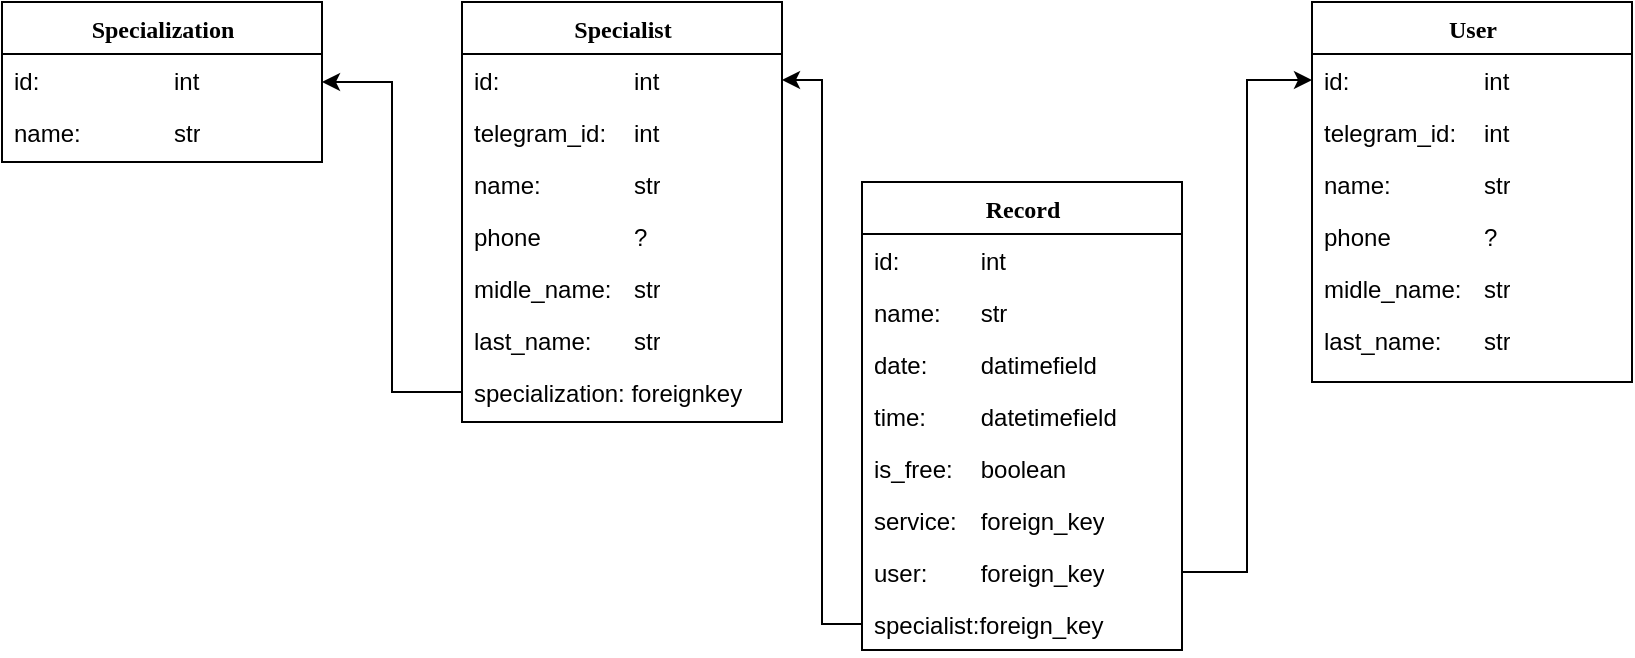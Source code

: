 <mxfile version="22.0.8" type="github">
  <diagram name="Page-1" id="6133507b-19e7-1e82-6fc7-422aa6c4b21f">
    <mxGraphModel dx="794" dy="432" grid="1" gridSize="10" guides="1" tooltips="1" connect="1" arrows="1" fold="1" page="1" pageScale="1" pageWidth="1100" pageHeight="850" background="none" math="0" shadow="0">
      <root>
        <mxCell id="0" />
        <mxCell id="1" parent="0" />
        <mxCell id="78961159f06e98e8-17" value="Record" style="swimlane;html=1;fontStyle=1;align=center;verticalAlign=top;childLayout=stackLayout;horizontal=1;startSize=26;horizontalStack=0;resizeParent=1;resizeLast=0;collapsible=1;marginBottom=0;swimlaneFillColor=#ffffff;rounded=0;shadow=0;comic=0;labelBackgroundColor=none;strokeWidth=1;fillColor=none;fontFamily=Verdana;fontSize=12" parent="1" vertex="1">
          <mxGeometry x="680" y="120" width="160" height="234" as="geometry" />
        </mxCell>
        <mxCell id="6m_9NpRFwRQ8YfE4Ni6v-10" value="id:&lt;span style=&quot;white-space: pre;&quot;&gt;&#x9;&lt;span style=&quot;white-space: pre;&quot;&gt;&#x9;&lt;/span&gt;&lt;/span&gt;int" style="text;html=1;strokeColor=none;fillColor=none;align=left;verticalAlign=top;spacingLeft=4;spacingRight=4;whiteSpace=wrap;overflow=hidden;rotatable=0;points=[[0,0.5],[1,0.5]];portConstraint=eastwest;" vertex="1" parent="78961159f06e98e8-17">
          <mxGeometry y="26" width="160" height="26" as="geometry" />
        </mxCell>
        <mxCell id="6m_9NpRFwRQ8YfE4Ni6v-11" value="name:&lt;span style=&quot;white-space: pre;&quot;&gt;&#x9;&lt;/span&gt;str" style="text;html=1;strokeColor=none;fillColor=none;align=left;verticalAlign=top;spacingLeft=4;spacingRight=4;whiteSpace=wrap;overflow=hidden;rotatable=0;points=[[0,0.5],[1,0.5]];portConstraint=eastwest;" vertex="1" parent="78961159f06e98e8-17">
          <mxGeometry y="52" width="160" height="26" as="geometry" />
        </mxCell>
        <mxCell id="6m_9NpRFwRQ8YfE4Ni6v-12" value="date:&lt;span style=&quot;white-space: pre;&quot;&gt;&#x9;&lt;/span&gt;datimefield" style="text;html=1;strokeColor=none;fillColor=none;align=left;verticalAlign=top;spacingLeft=4;spacingRight=4;whiteSpace=wrap;overflow=hidden;rotatable=0;points=[[0,0.5],[1,0.5]];portConstraint=eastwest;" vertex="1" parent="78961159f06e98e8-17">
          <mxGeometry y="78" width="160" height="26" as="geometry" />
        </mxCell>
        <mxCell id="6m_9NpRFwRQ8YfE4Ni6v-14" value="time: &lt;span style=&quot;white-space: pre;&quot;&gt;&#x9;&lt;/span&gt;datetimefield" style="text;html=1;strokeColor=none;fillColor=none;align=left;verticalAlign=top;spacingLeft=4;spacingRight=4;whiteSpace=wrap;overflow=hidden;rotatable=0;points=[[0,0.5],[1,0.5]];portConstraint=eastwest;" vertex="1" parent="78961159f06e98e8-17">
          <mxGeometry y="104" width="160" height="26" as="geometry" />
        </mxCell>
        <mxCell id="6m_9NpRFwRQ8YfE4Ni6v-13" value="is_free:&lt;span style=&quot;white-space: pre;&quot;&gt;&#x9;&lt;/span&gt;boolean" style="text;html=1;strokeColor=none;fillColor=none;align=left;verticalAlign=top;spacingLeft=4;spacingRight=4;whiteSpace=wrap;overflow=hidden;rotatable=0;points=[[0,0.5],[1,0.5]];portConstraint=eastwest;" vertex="1" parent="78961159f06e98e8-17">
          <mxGeometry y="130" width="160" height="26" as="geometry" />
        </mxCell>
        <mxCell id="6m_9NpRFwRQ8YfE4Ni6v-15" value="service:&lt;span style=&quot;white-space: pre;&quot;&gt;&#x9;&lt;/span&gt;foreign_key" style="text;html=1;strokeColor=none;fillColor=none;align=left;verticalAlign=top;spacingLeft=4;spacingRight=4;whiteSpace=wrap;overflow=hidden;rotatable=0;points=[[0,0.5],[1,0.5]];portConstraint=eastwest;" vertex="1" parent="78961159f06e98e8-17">
          <mxGeometry y="156" width="160" height="26" as="geometry" />
        </mxCell>
        <mxCell id="6m_9NpRFwRQ8YfE4Ni6v-16" value="user:&lt;span style=&quot;white-space: pre;&quot;&gt;&#x9;&lt;/span&gt;foreign_key" style="text;html=1;strokeColor=none;fillColor=none;align=left;verticalAlign=top;spacingLeft=4;spacingRight=4;whiteSpace=wrap;overflow=hidden;rotatable=0;points=[[0,0.5],[1,0.5]];portConstraint=eastwest;" vertex="1" parent="78961159f06e98e8-17">
          <mxGeometry y="182" width="160" height="26" as="geometry" />
        </mxCell>
        <mxCell id="6m_9NpRFwRQ8YfE4Ni6v-18" value="specialist:foreign_key" style="text;html=1;strokeColor=none;fillColor=none;align=left;verticalAlign=top;spacingLeft=4;spacingRight=4;whiteSpace=wrap;overflow=hidden;rotatable=0;points=[[0,0.5],[1,0.5]];portConstraint=eastwest;" vertex="1" parent="78961159f06e98e8-17">
          <mxGeometry y="208" width="160" height="26" as="geometry" />
        </mxCell>
        <mxCell id="78961159f06e98e8-43" value="User" style="swimlane;html=1;fontStyle=1;align=center;verticalAlign=top;childLayout=stackLayout;horizontal=1;startSize=26;horizontalStack=0;resizeParent=1;resizeLast=0;collapsible=1;marginBottom=0;swimlaneFillColor=#ffffff;rounded=0;shadow=0;comic=0;labelBackgroundColor=none;strokeWidth=1;fillColor=none;fontFamily=Verdana;fontSize=12" parent="1" vertex="1">
          <mxGeometry x="905" y="30" width="160" height="190" as="geometry" />
        </mxCell>
        <mxCell id="78961159f06e98e8-44" value="id:&lt;span style=&quot;white-space: pre;&quot;&gt;&#x9;&lt;span style=&quot;white-space: pre;&quot;&gt;&#x9;&lt;/span&gt;&lt;span style=&quot;white-space: pre;&quot;&gt;&#x9;&lt;/span&gt;&lt;/span&gt;int" style="text;html=1;strokeColor=none;fillColor=none;align=left;verticalAlign=top;spacingLeft=4;spacingRight=4;whiteSpace=wrap;overflow=hidden;rotatable=0;points=[[0,0.5],[1,0.5]];portConstraint=eastwest;" parent="78961159f06e98e8-43" vertex="1">
          <mxGeometry y="26" width="160" height="26" as="geometry" />
        </mxCell>
        <mxCell id="6k136JegJ5HbTWF9k8J5-5" value="telegram_id:&lt;span style=&quot;white-space: pre;&quot;&gt;&#x9;&lt;/span&gt;int" style="text;html=1;strokeColor=none;fillColor=none;align=left;verticalAlign=top;spacingLeft=4;spacingRight=4;whiteSpace=wrap;overflow=hidden;rotatable=0;points=[[0,0.5],[1,0.5]];portConstraint=eastwest;" parent="78961159f06e98e8-43" vertex="1">
          <mxGeometry y="52" width="160" height="26" as="geometry" />
        </mxCell>
        <mxCell id="6k136JegJ5HbTWF9k8J5-6" value="name:&lt;span style=&quot;white-space: pre;&quot;&gt;&#x9;&lt;span style=&quot;white-space: pre;&quot;&gt;&#x9;&lt;/span&gt;&lt;/span&gt;str" style="text;html=1;strokeColor=none;fillColor=none;align=left;verticalAlign=top;spacingLeft=4;spacingRight=4;whiteSpace=wrap;overflow=hidden;rotatable=0;points=[[0,0.5],[1,0.5]];portConstraint=eastwest;" parent="78961159f06e98e8-43" vertex="1">
          <mxGeometry y="78" width="160" height="26" as="geometry" />
        </mxCell>
        <mxCell id="6k136JegJ5HbTWF9k8J5-8" value="phone &lt;span style=&quot;white-space: pre;&quot;&gt;&#x9;&lt;/span&gt;&lt;span style=&quot;white-space: pre;&quot;&gt;&#x9;&lt;/span&gt;?" style="text;html=1;strokeColor=none;fillColor=none;align=left;verticalAlign=top;spacingLeft=4;spacingRight=4;whiteSpace=wrap;overflow=hidden;rotatable=0;points=[[0,0.5],[1,0.5]];portConstraint=eastwest;" parent="78961159f06e98e8-43" vertex="1">
          <mxGeometry y="104" width="160" height="26" as="geometry" />
        </mxCell>
        <mxCell id="6m_9NpRFwRQ8YfE4Ni6v-2" value="midle_name:&lt;span style=&quot;white-space: pre;&quot;&gt;&#x9;&lt;/span&gt;str" style="text;html=1;strokeColor=none;fillColor=none;align=left;verticalAlign=top;spacingLeft=4;spacingRight=4;whiteSpace=wrap;overflow=hidden;rotatable=0;points=[[0,0.5],[1,0.5]];portConstraint=eastwest;" vertex="1" parent="78961159f06e98e8-43">
          <mxGeometry y="130" width="160" height="26" as="geometry" />
        </mxCell>
        <mxCell id="6m_9NpRFwRQ8YfE4Ni6v-5" value="last_name:&lt;span style=&quot;white-space: pre;&quot;&gt;&#x9;&lt;/span&gt;str" style="text;html=1;strokeColor=none;fillColor=none;align=left;verticalAlign=top;spacingLeft=4;spacingRight=4;whiteSpace=wrap;overflow=hidden;rotatable=0;points=[[0,0.5],[1,0.5]];portConstraint=eastwest;" vertex="1" parent="78961159f06e98e8-43">
          <mxGeometry y="156" width="160" height="26" as="geometry" />
        </mxCell>
        <mxCell id="6m_9NpRFwRQ8YfE4Ni6v-17" value="" style="edgeStyle=orthogonalEdgeStyle;rounded=0;orthogonalLoop=1;jettySize=auto;html=1;entryX=0;entryY=0.5;entryDx=0;entryDy=0;" edge="1" parent="1" source="6m_9NpRFwRQ8YfE4Ni6v-16" target="78961159f06e98e8-44">
          <mxGeometry relative="1" as="geometry" />
        </mxCell>
        <mxCell id="6m_9NpRFwRQ8YfE4Ni6v-19" value="Specialist" style="swimlane;html=1;fontStyle=1;align=center;verticalAlign=top;childLayout=stackLayout;horizontal=1;startSize=26;horizontalStack=0;resizeParent=1;resizeLast=0;collapsible=1;marginBottom=0;swimlaneFillColor=#ffffff;rounded=0;shadow=0;comic=0;labelBackgroundColor=none;strokeWidth=1;fillColor=none;fontFamily=Verdana;fontSize=12" vertex="1" parent="1">
          <mxGeometry x="480" y="30" width="160" height="210" as="geometry" />
        </mxCell>
        <mxCell id="6m_9NpRFwRQ8YfE4Ni6v-20" value="id:&lt;span style=&quot;white-space: pre;&quot;&gt;&#x9;&lt;span style=&quot;white-space: pre;&quot;&gt;&#x9;&lt;/span&gt;&lt;span style=&quot;white-space: pre;&quot;&gt;&#x9;&lt;/span&gt;&lt;/span&gt;int" style="text;html=1;strokeColor=none;fillColor=none;align=left;verticalAlign=top;spacingLeft=4;spacingRight=4;whiteSpace=wrap;overflow=hidden;rotatable=0;points=[[0,0.5],[1,0.5]];portConstraint=eastwest;" vertex="1" parent="6m_9NpRFwRQ8YfE4Ni6v-19">
          <mxGeometry y="26" width="160" height="26" as="geometry" />
        </mxCell>
        <mxCell id="6m_9NpRFwRQ8YfE4Ni6v-21" value="telegram_id:&lt;span style=&quot;white-space: pre;&quot;&gt;&#x9;&lt;/span&gt;int" style="text;html=1;strokeColor=none;fillColor=none;align=left;verticalAlign=top;spacingLeft=4;spacingRight=4;whiteSpace=wrap;overflow=hidden;rotatable=0;points=[[0,0.5],[1,0.5]];portConstraint=eastwest;" vertex="1" parent="6m_9NpRFwRQ8YfE4Ni6v-19">
          <mxGeometry y="52" width="160" height="26" as="geometry" />
        </mxCell>
        <mxCell id="6m_9NpRFwRQ8YfE4Ni6v-22" value="name:&lt;span style=&quot;white-space: pre;&quot;&gt;&#x9;&lt;span style=&quot;white-space: pre;&quot;&gt;&#x9;&lt;/span&gt;&lt;/span&gt;str" style="text;html=1;strokeColor=none;fillColor=none;align=left;verticalAlign=top;spacingLeft=4;spacingRight=4;whiteSpace=wrap;overflow=hidden;rotatable=0;points=[[0,0.5],[1,0.5]];portConstraint=eastwest;" vertex="1" parent="6m_9NpRFwRQ8YfE4Ni6v-19">
          <mxGeometry y="78" width="160" height="26" as="geometry" />
        </mxCell>
        <mxCell id="6m_9NpRFwRQ8YfE4Ni6v-23" value="phone &lt;span style=&quot;white-space: pre;&quot;&gt;&#x9;&lt;/span&gt;&lt;span style=&quot;white-space: pre;&quot;&gt;&#x9;&lt;/span&gt;?" style="text;html=1;strokeColor=none;fillColor=none;align=left;verticalAlign=top;spacingLeft=4;spacingRight=4;whiteSpace=wrap;overflow=hidden;rotatable=0;points=[[0,0.5],[1,0.5]];portConstraint=eastwest;" vertex="1" parent="6m_9NpRFwRQ8YfE4Ni6v-19">
          <mxGeometry y="104" width="160" height="26" as="geometry" />
        </mxCell>
        <mxCell id="6m_9NpRFwRQ8YfE4Ni6v-24" value="midle_name:&lt;span style=&quot;white-space: pre;&quot;&gt;&#x9;&lt;/span&gt;str" style="text;html=1;strokeColor=none;fillColor=none;align=left;verticalAlign=top;spacingLeft=4;spacingRight=4;whiteSpace=wrap;overflow=hidden;rotatable=0;points=[[0,0.5],[1,0.5]];portConstraint=eastwest;" vertex="1" parent="6m_9NpRFwRQ8YfE4Ni6v-19">
          <mxGeometry y="130" width="160" height="26" as="geometry" />
        </mxCell>
        <mxCell id="6m_9NpRFwRQ8YfE4Ni6v-25" value="last_name:&lt;span style=&quot;white-space: pre;&quot;&gt;&#x9;&lt;/span&gt;str" style="text;html=1;strokeColor=none;fillColor=none;align=left;verticalAlign=top;spacingLeft=4;spacingRight=4;whiteSpace=wrap;overflow=hidden;rotatable=0;points=[[0,0.5],[1,0.5]];portConstraint=eastwest;" vertex="1" parent="6m_9NpRFwRQ8YfE4Ni6v-19">
          <mxGeometry y="156" width="160" height="26" as="geometry" />
        </mxCell>
        <mxCell id="6m_9NpRFwRQ8YfE4Ni6v-28" value="specialization: foreignkey" style="text;html=1;strokeColor=none;fillColor=none;align=left;verticalAlign=top;spacingLeft=4;spacingRight=4;whiteSpace=wrap;overflow=hidden;rotatable=0;points=[[0,0.5],[1,0.5]];portConstraint=eastwest;" vertex="1" parent="6m_9NpRFwRQ8YfE4Ni6v-19">
          <mxGeometry y="182" width="160" height="26" as="geometry" />
        </mxCell>
        <mxCell id="6m_9NpRFwRQ8YfE4Ni6v-27" style="edgeStyle=orthogonalEdgeStyle;rounded=0;orthogonalLoop=1;jettySize=auto;html=1;entryX=1;entryY=0.5;entryDx=0;entryDy=0;" edge="1" parent="1" source="6m_9NpRFwRQ8YfE4Ni6v-18" target="6m_9NpRFwRQ8YfE4Ni6v-20">
          <mxGeometry relative="1" as="geometry" />
        </mxCell>
        <mxCell id="6m_9NpRFwRQ8YfE4Ni6v-29" value="Specialization" style="swimlane;html=1;fontStyle=1;align=center;verticalAlign=top;childLayout=stackLayout;horizontal=1;startSize=26;horizontalStack=0;resizeParent=1;resizeLast=0;collapsible=1;marginBottom=0;swimlaneFillColor=#ffffff;rounded=0;shadow=0;comic=0;labelBackgroundColor=none;strokeWidth=1;fillColor=none;fontFamily=Verdana;fontSize=12" vertex="1" parent="1">
          <mxGeometry x="250" y="30" width="160" height="80" as="geometry" />
        </mxCell>
        <mxCell id="6m_9NpRFwRQ8YfE4Ni6v-30" value="id:&lt;span style=&quot;white-space: pre;&quot;&gt;&#x9;&lt;span style=&quot;white-space: pre;&quot;&gt;&#x9;&lt;/span&gt;&lt;span style=&quot;white-space: pre;&quot;&gt;&#x9;&lt;/span&gt;&lt;/span&gt;int" style="text;html=1;strokeColor=none;fillColor=none;align=left;verticalAlign=top;spacingLeft=4;spacingRight=4;whiteSpace=wrap;overflow=hidden;rotatable=0;points=[[0,0.5],[1,0.5]];portConstraint=eastwest;" vertex="1" parent="6m_9NpRFwRQ8YfE4Ni6v-29">
          <mxGeometry y="26" width="160" height="26" as="geometry" />
        </mxCell>
        <mxCell id="6m_9NpRFwRQ8YfE4Ni6v-32" value="name:&lt;span style=&quot;white-space: pre;&quot;&gt;&#x9;&lt;span style=&quot;white-space: pre;&quot;&gt;&#x9;&lt;/span&gt;&lt;/span&gt;str" style="text;html=1;strokeColor=none;fillColor=none;align=left;verticalAlign=top;spacingLeft=4;spacingRight=4;whiteSpace=wrap;overflow=hidden;rotatable=0;points=[[0,0.5],[1,0.5]];portConstraint=eastwest;" vertex="1" parent="6m_9NpRFwRQ8YfE4Ni6v-29">
          <mxGeometry y="52" width="160" height="26" as="geometry" />
        </mxCell>
        <mxCell id="6m_9NpRFwRQ8YfE4Ni6v-38" style="edgeStyle=orthogonalEdgeStyle;rounded=0;orthogonalLoop=1;jettySize=auto;html=1;entryX=1;entryY=0.5;entryDx=0;entryDy=0;" edge="1" parent="1" source="6m_9NpRFwRQ8YfE4Ni6v-28" target="6m_9NpRFwRQ8YfE4Ni6v-29">
          <mxGeometry relative="1" as="geometry" />
        </mxCell>
      </root>
    </mxGraphModel>
  </diagram>
</mxfile>
